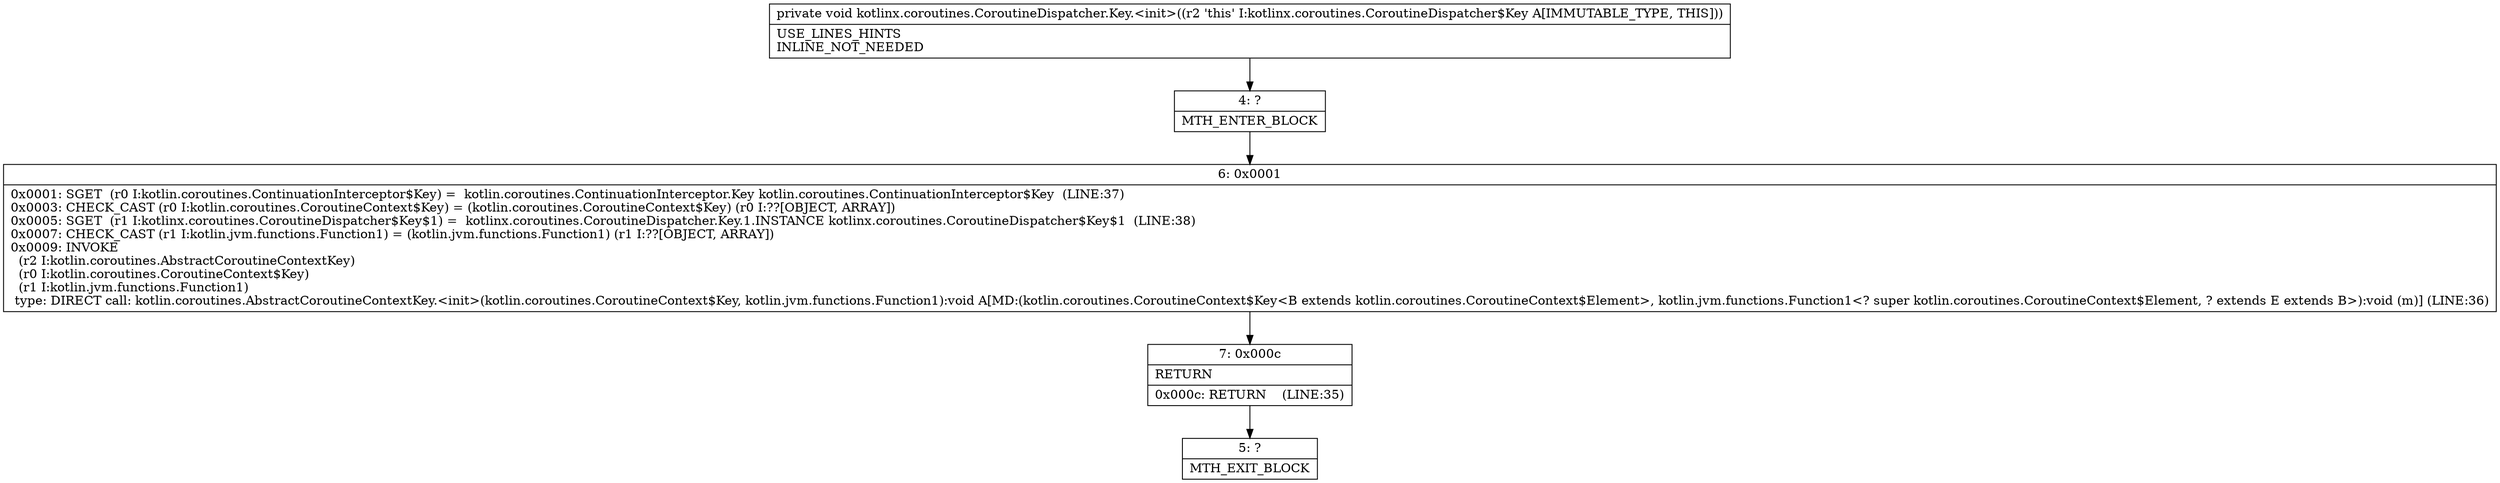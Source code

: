 digraph "CFG forkotlinx.coroutines.CoroutineDispatcher.Key.\<init\>()V" {
Node_4 [shape=record,label="{4\:\ ?|MTH_ENTER_BLOCK\l}"];
Node_6 [shape=record,label="{6\:\ 0x0001|0x0001: SGET  (r0 I:kotlin.coroutines.ContinuationInterceptor$Key) =  kotlin.coroutines.ContinuationInterceptor.Key kotlin.coroutines.ContinuationInterceptor$Key  (LINE:37)\l0x0003: CHECK_CAST (r0 I:kotlin.coroutines.CoroutineContext$Key) = (kotlin.coroutines.CoroutineContext$Key) (r0 I:??[OBJECT, ARRAY]) \l0x0005: SGET  (r1 I:kotlinx.coroutines.CoroutineDispatcher$Key$1) =  kotlinx.coroutines.CoroutineDispatcher.Key.1.INSTANCE kotlinx.coroutines.CoroutineDispatcher$Key$1  (LINE:38)\l0x0007: CHECK_CAST (r1 I:kotlin.jvm.functions.Function1) = (kotlin.jvm.functions.Function1) (r1 I:??[OBJECT, ARRAY]) \l0x0009: INVOKE  \l  (r2 I:kotlin.coroutines.AbstractCoroutineContextKey)\l  (r0 I:kotlin.coroutines.CoroutineContext$Key)\l  (r1 I:kotlin.jvm.functions.Function1)\l type: DIRECT call: kotlin.coroutines.AbstractCoroutineContextKey.\<init\>(kotlin.coroutines.CoroutineContext$Key, kotlin.jvm.functions.Function1):void A[MD:(kotlin.coroutines.CoroutineContext$Key\<B extends kotlin.coroutines.CoroutineContext$Element\>, kotlin.jvm.functions.Function1\<? super kotlin.coroutines.CoroutineContext$Element, ? extends E extends B\>):void (m)] (LINE:36)\l}"];
Node_7 [shape=record,label="{7\:\ 0x000c|RETURN\l|0x000c: RETURN    (LINE:35)\l}"];
Node_5 [shape=record,label="{5\:\ ?|MTH_EXIT_BLOCK\l}"];
MethodNode[shape=record,label="{private void kotlinx.coroutines.CoroutineDispatcher.Key.\<init\>((r2 'this' I:kotlinx.coroutines.CoroutineDispatcher$Key A[IMMUTABLE_TYPE, THIS]))  | USE_LINES_HINTS\lINLINE_NOT_NEEDED\l}"];
MethodNode -> Node_4;Node_4 -> Node_6;
Node_6 -> Node_7;
Node_7 -> Node_5;
}

